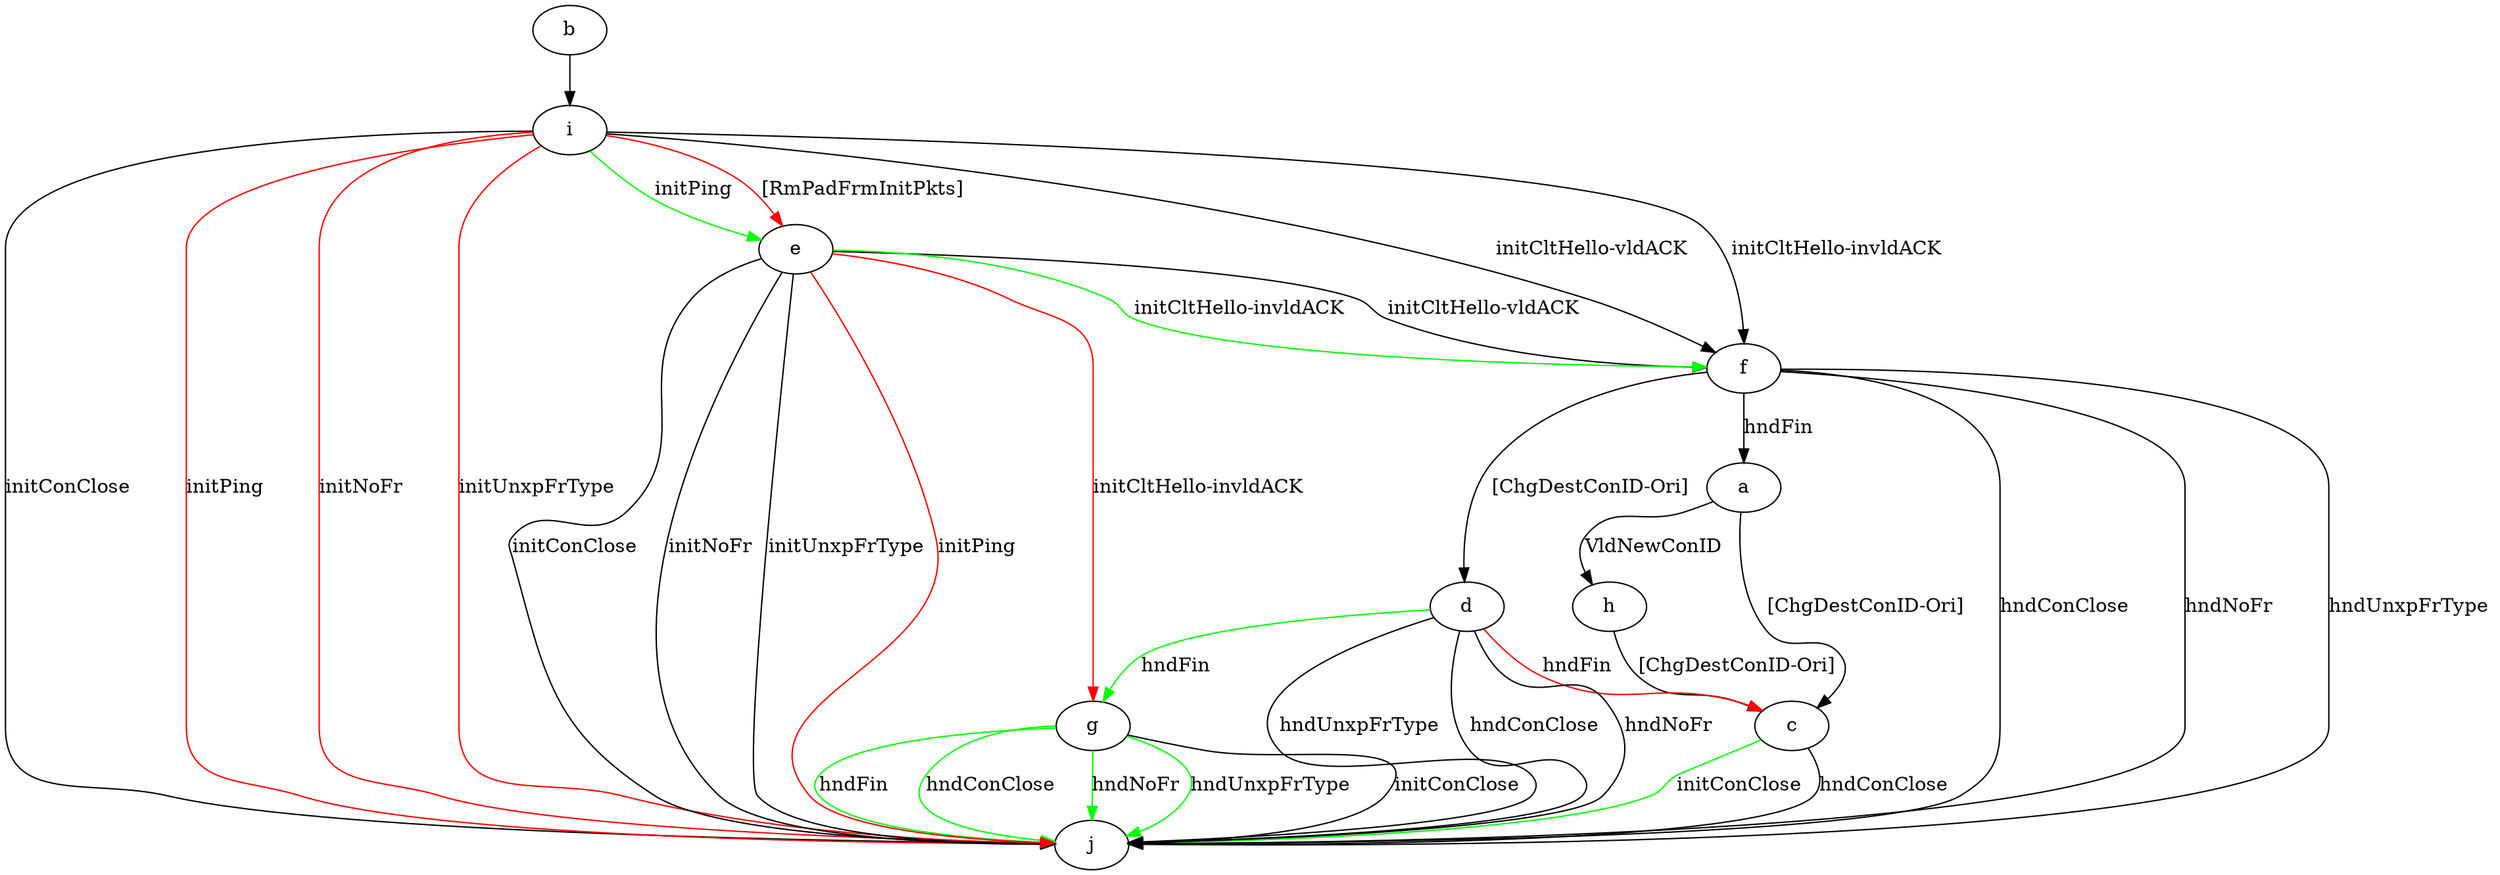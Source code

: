 digraph "" {
	a -> c	[key=0,
		label="[ChgDestConID-Ori] "];
	a -> h	[key=0,
		label="VldNewConID "];
	b -> i	[key=0];
	c -> j	[key=0,
		label="hndConClose "];
	c -> j	[key=1,
		color=green,
		label="initConClose "];
	d -> c	[key=0,
		color=red,
		label="hndFin "];
	d -> g	[key=0,
		color=green,
		label="hndFin "];
	d -> j	[key=0,
		label="hndConClose "];
	d -> j	[key=1,
		label="hndNoFr "];
	d -> j	[key=2,
		label="hndUnxpFrType "];
	e -> f	[key=0,
		label="initCltHello-vldACK "];
	e -> f	[key=1,
		color=green,
		label="initCltHello-invldACK "];
	e -> g	[key=0,
		color=red,
		label="initCltHello-invldACK "];
	e -> j	[key=0,
		label="initConClose "];
	e -> j	[key=1,
		label="initNoFr "];
	e -> j	[key=2,
		label="initUnxpFrType "];
	e -> j	[key=3,
		color=red,
		label="initPing "];
	f -> a	[key=0,
		label="hndFin "];
	f -> d	[key=0,
		label="[ChgDestConID-Ori] "];
	f -> j	[key=0,
		label="hndConClose "];
	f -> j	[key=1,
		label="hndNoFr "];
	f -> j	[key=2,
		label="hndUnxpFrType "];
	g -> j	[key=0,
		label="initConClose "];
	g -> j	[key=1,
		color=green,
		label="hndFin "];
	g -> j	[key=2,
		color=green,
		label="hndConClose "];
	g -> j	[key=3,
		color=green,
		label="hndNoFr "];
	g -> j	[key=4,
		color=green,
		label="hndUnxpFrType "];
	h -> c	[key=0,
		label="[ChgDestConID-Ori] "];
	i -> e	[key=0,
		color=green,
		label="initPing "];
	i -> e	[key=1,
		color=red,
		label="[RmPadFrmInitPkts] "];
	i -> f	[key=0,
		label="initCltHello-vldACK "];
	i -> f	[key=1,
		label="initCltHello-invldACK "];
	i -> j	[key=0,
		label="initConClose "];
	i -> j	[key=1,
		color=red,
		label="initPing "];
	i -> j	[key=2,
		color=red,
		label="initNoFr "];
	i -> j	[key=3,
		color=red,
		label="initUnxpFrType "];
}
